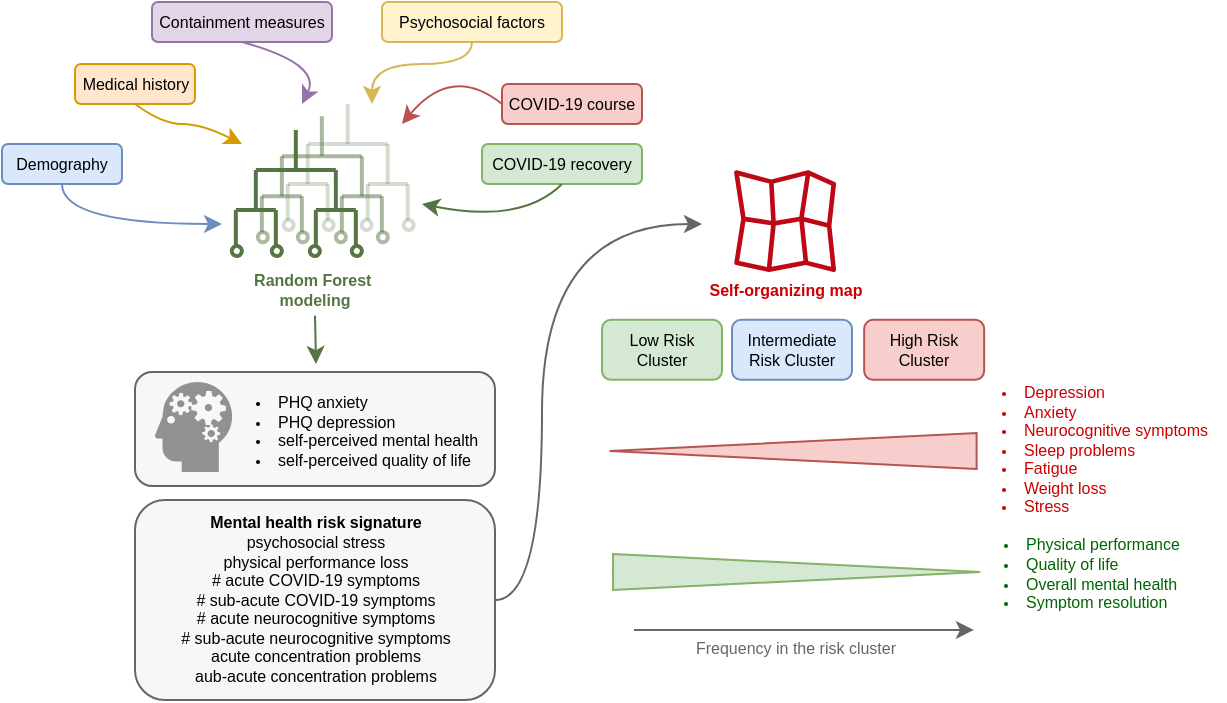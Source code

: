<mxfile version="16.4.0" type="device"><diagram id="_gfZEdfz0mbNM9c1ulzt" name="Page-1"><mxGraphModel dx="630" dy="494" grid="1" gridSize="10" guides="1" tooltips="1" connect="1" arrows="1" fold="1" page="1" pageScale="1" pageWidth="690" pageHeight="980" math="0" shadow="0"><root><mxCell id="0"/><mxCell id="1" parent="0"/><mxCell id="P1rOW_IP2DXqnvc5ZfNN-5" value="Demography" style="rounded=1;whiteSpace=wrap;html=1;fontSize=8;fillColor=#dae8fc;strokeColor=#6c8ebf;" parent="1" vertex="1"><mxGeometry x="45" y="80" width="60" height="20" as="geometry"/></mxCell><mxCell id="P1rOW_IP2DXqnvc5ZfNN-6" value="Medical history" style="rounded=1;whiteSpace=wrap;html=1;fontSize=8;fillColor=#ffe6cc;strokeColor=#d79b00;" parent="1" vertex="1"><mxGeometry x="81.5" y="40" width="60" height="20" as="geometry"/></mxCell><mxCell id="P1rOW_IP2DXqnvc5ZfNN-7" value="COVID-19 course" style="rounded=1;whiteSpace=wrap;html=1;fontSize=8;fillColor=#f8cecc;strokeColor=#b85450;" parent="1" vertex="1"><mxGeometry x="295" y="50" width="70" height="20" as="geometry"/></mxCell><mxCell id="P1rOW_IP2DXqnvc5ZfNN-8" value="COVID-19 recovery" style="rounded=1;whiteSpace=wrap;html=1;fontSize=8;fillColor=#d5e8d4;strokeColor=#82b366;" parent="1" vertex="1"><mxGeometry x="285" y="80" width="80" height="20" as="geometry"/></mxCell><mxCell id="P1rOW_IP2DXqnvc5ZfNN-64" value="" style="endArrow=none;html=1;rounded=0;fontSize=8;fontColor=#000000;strokeColor=#d79b00;curved=1;entryX=0.5;entryY=1;entryDx=0;entryDy=0;fillColor=#ffe6cc;endFill=0;startArrow=classic;startFill=1;" parent="1" target="P1rOW_IP2DXqnvc5ZfNN-6" edge="1"><mxGeometry width="50" height="50" relative="1" as="geometry"><mxPoint x="165" y="80" as="sourcePoint"/><mxPoint x="215" y="130" as="targetPoint"/><Array as="points"><mxPoint x="145" y="70"/><mxPoint x="125" y="70"/></Array></mxGeometry></mxCell><mxCell id="P1rOW_IP2DXqnvc5ZfNN-65" value="" style="endArrow=none;html=1;rounded=0;fontSize=8;fontColor=#000000;strokeColor=#b85450;curved=1;entryX=0;entryY=0.5;entryDx=0;entryDy=0;fillColor=#f8cecc;endFill=0;startArrow=classic;startFill=1;" parent="1" target="P1rOW_IP2DXqnvc5ZfNN-7" edge="1"><mxGeometry width="50" height="50" relative="1" as="geometry"><mxPoint x="245" y="70" as="sourcePoint"/><mxPoint x="215" y="130" as="targetPoint"/><Array as="points"><mxPoint x="270" y="40"/></Array></mxGeometry></mxCell><mxCell id="P1rOW_IP2DXqnvc5ZfNN-66" value="" style="endArrow=none;html=1;rounded=0;fontSize=8;fontColor=#000000;strokeColor=#557543;curved=1;startArrow=classic;startFill=1;entryX=0.5;entryY=1;entryDx=0;entryDy=0;" parent="1" target="P1rOW_IP2DXqnvc5ZfNN-8" edge="1"><mxGeometry width="50" height="50" relative="1" as="geometry"><mxPoint x="255" y="110" as="sourcePoint"/><mxPoint x="305" y="110" as="targetPoint"/><Array as="points"><mxPoint x="305" y="120"/></Array></mxGeometry></mxCell><mxCell id="P1rOW_IP2DXqnvc5ZfNN-67" value="Random Forest&amp;nbsp; modeling" style="text;html=1;strokeColor=none;fillColor=none;align=center;verticalAlign=middle;whiteSpace=wrap;rounded=0;shadow=0;sketch=0;fontSize=8;fontColor=#557543;fontStyle=1" parent="1" vertex="1"><mxGeometry x="168" y="137.92" width="67" height="30" as="geometry"/></mxCell><mxCell id="P1rOW_IP2DXqnvc5ZfNN-71" value="" style="group" parent="1" vertex="1" connectable="0"><mxGeometry x="111.5" y="191" width="180" height="68" as="geometry"/></mxCell><mxCell id="P1rOW_IP2DXqnvc5ZfNN-70" value="" style="rounded=1;whiteSpace=wrap;html=1;shadow=0;sketch=0;fontSize=8;fontColor=#000000;strokeColor=#666666;fillColor=#F7F7F7;" parent="P1rOW_IP2DXqnvc5ZfNN-71" vertex="1"><mxGeometry y="3" width="180" height="57" as="geometry"/></mxCell><mxCell id="P1rOW_IP2DXqnvc5ZfNN-68" value="" style="shape=mxgraph.signs.healthcare.mental_health;html=1;pointerEvents=1;fillColor=#919191;strokeColor=none;verticalLabelPosition=bottom;verticalAlign=top;align=center;shadow=0;sketch=0;fontSize=8;fontColor=#557543;aspect=fixed;" parent="P1rOW_IP2DXqnvc5ZfNN-71" vertex="1"><mxGeometry x="10" y="8" width="38.57" height="45" as="geometry"/></mxCell><mxCell id="P1rOW_IP2DXqnvc5ZfNN-69" value="&lt;div&gt;&lt;br&gt;&lt;/div&gt;&lt;ul&gt;&lt;li&gt;&lt;span&gt;PHQ anxiety&lt;/span&gt;&lt;/li&gt;&lt;li&gt;&lt;span&gt;PHQ depression&lt;/span&gt;&lt;/li&gt;&lt;li&gt;&lt;span&gt;self-perceived mental health&lt;/span&gt;&lt;/li&gt;&lt;li&gt;&lt;span&gt;self-perceived quality of life&lt;/span&gt;&lt;/li&gt;&lt;/ul&gt;" style="text;html=1;strokeColor=none;fillColor=none;align=left;verticalAlign=middle;whiteSpace=wrap;rounded=0;shadow=0;sketch=0;fontSize=8;fontColor=#000000;" parent="P1rOW_IP2DXqnvc5ZfNN-71" vertex="1"><mxGeometry x="29" y="4" width="150" height="47" as="geometry"/></mxCell><mxCell id="P1rOW_IP2DXqnvc5ZfNN-72" value="" style="endArrow=none;html=1;rounded=0;fontSize=8;fontColor=#000000;strokeColor=#6c8ebf;curved=1;entryX=0.5;entryY=1;entryDx=0;entryDy=0;fillColor=#dae8fc;endFill=0;startArrow=classic;startFill=1;" parent="1" target="P1rOW_IP2DXqnvc5ZfNN-5" edge="1"><mxGeometry width="50" height="50" relative="1" as="geometry"><mxPoint x="155" y="120" as="sourcePoint"/><mxPoint x="215" y="60" as="targetPoint"/><Array as="points"><mxPoint x="75" y="120"/></Array></mxGeometry></mxCell><mxCell id="P1rOW_IP2DXqnvc5ZfNN-73" value="" style="endArrow=classic;html=1;rounded=0;fontSize=8;fontColor=#000000;strokeColor=#557543;curved=1;exitX=0.5;exitY=1;exitDx=0;exitDy=0;" parent="1" edge="1"><mxGeometry width="50" height="50" relative="1" as="geometry"><mxPoint x="201.5" y="165.92" as="sourcePoint"/><mxPoint x="202" y="190" as="targetPoint"/></mxGeometry></mxCell><mxCell id="P1rOW_IP2DXqnvc5ZfNN-91" style="edgeStyle=orthogonalEdgeStyle;curved=1;rounded=0;comic=0;jumpStyle=sharp;orthogonalLoop=1;jettySize=auto;html=1;shadow=0;fontSize=8;fontColor=#CC0000;startArrow=none;startFill=0;endArrow=classic;endFill=1;strokeColor=#666666;strokeWidth=1;" parent="1" source="P1rOW_IP2DXqnvc5ZfNN-74" edge="1"><mxGeometry relative="1" as="geometry"><mxPoint x="395" y="120" as="targetPoint"/><Array as="points"><mxPoint x="315" y="308"/><mxPoint x="315" y="120"/></Array></mxGeometry></mxCell><mxCell id="P1rOW_IP2DXqnvc5ZfNN-74" value="&lt;b&gt;Mental health risk signature&lt;/b&gt;&lt;br&gt;psychosocial stress&lt;br&gt;physical performance loss&lt;br&gt;# acute COVID-19 symptoms&lt;br&gt;# sub-acute COVID-19 symptoms&lt;br&gt;# acute neurocognitive symptoms&lt;br&gt;# sub-acute neurocognitive symptoms&lt;br&gt;acute concentration problems&lt;br&gt;aub-acute concentration problems" style="rounded=1;whiteSpace=wrap;html=1;shadow=0;sketch=0;fontSize=8;fontColor=#000000;strokeColor=#666666;fillColor=#F7F7F7;" parent="1" vertex="1"><mxGeometry x="111.5" y="258" width="180" height="100" as="geometry"/></mxCell><mxCell id="P1rOW_IP2DXqnvc5ZfNN-76" value="Containment measures" style="rounded=1;whiteSpace=wrap;html=1;fontSize=8;fillColor=#e1d5e7;strokeColor=#9673a6;" parent="1" vertex="1"><mxGeometry x="120" y="9" width="90" height="20" as="geometry"/></mxCell><mxCell id="P1rOW_IP2DXqnvc5ZfNN-77" value="" style="endArrow=none;html=1;rounded=0;fontSize=8;fontColor=#000000;strokeColor=#9673a6;curved=1;entryX=0.5;entryY=1;entryDx=0;entryDy=0;fillColor=#e1d5e7;endFill=0;startArrow=classic;startFill=1;" parent="1" target="P1rOW_IP2DXqnvc5ZfNN-76" edge="1"><mxGeometry width="50" height="50" relative="1" as="geometry"><mxPoint x="195" y="60" as="sourcePoint"/><mxPoint x="215" y="30" as="targetPoint"/><Array as="points"><mxPoint x="205" y="40"/></Array></mxGeometry></mxCell><mxCell id="P1rOW_IP2DXqnvc5ZfNN-86" value="" style="group;strokeWidth=2;" parent="1" vertex="1" connectable="0"><mxGeometry x="159.005" y="60" width="92.75" height="76.915" as="geometry"/></mxCell><mxCell id="P1rOW_IP2DXqnvc5ZfNN-28" value="" style="group;strokeWidth=2;snapToPoint=1;comic=0;backgroundOutline=0;fixDash=1;" parent="P1rOW_IP2DXqnvc5ZfNN-86" vertex="1" connectable="0"><mxGeometry y="13" width="87.75" height="63.915" as="geometry"/></mxCell><mxCell id="P1rOW_IP2DXqnvc5ZfNN-12" value="" style="endArrow=none;html=1;rounded=0;fontSize=8;fontColor=#000000;fillColor=#d5e8d4;strokeColor=#557543;strokeWidth=2;snapToPoint=1;comic=0;backgroundOutline=0;fixDash=1;" parent="P1rOW_IP2DXqnvc5ZfNN-28" edge="1"><mxGeometry width="50" height="50" relative="1" as="geometry"><mxPoint x="12.915" y="20" as="sourcePoint"/><mxPoint x="52.915" y="20" as="targetPoint"/></mxGeometry></mxCell><mxCell id="P1rOW_IP2DXqnvc5ZfNN-13" value="" style="endArrow=none;html=1;rounded=0;fontSize=8;fontColor=#000000;fillColor=#d5e8d4;strokeColor=#557543;strokeWidth=2;snapToPoint=1;comic=0;backgroundOutline=0;fixDash=1;jumpStyle=sharp;" parent="P1rOW_IP2DXqnvc5ZfNN-28" edge="1"><mxGeometry width="50" height="50" relative="1" as="geometry"><mxPoint x="52.915" y="40" as="sourcePoint"/><mxPoint x="52.915" y="20" as="targetPoint"/></mxGeometry></mxCell><mxCell id="P1rOW_IP2DXqnvc5ZfNN-14" value="" style="endArrow=none;html=1;rounded=0;fontSize=8;fontColor=#000000;fillColor=#d5e8d4;strokeColor=#557543;strokeWidth=2;snapToPoint=1;comic=0;backgroundOutline=0;fixDash=1;" parent="P1rOW_IP2DXqnvc5ZfNN-28" edge="1"><mxGeometry width="50" height="50" relative="1" as="geometry"><mxPoint x="12.915" y="40" as="sourcePoint"/><mxPoint x="12.915" y="20" as="targetPoint"/></mxGeometry></mxCell><mxCell id="P1rOW_IP2DXqnvc5ZfNN-15" value="" style="endArrow=none;html=1;rounded=0;fontSize=8;fontColor=#000000;fillColor=#d5e8d4;strokeColor=#557543;strokeWidth=2;snapToPoint=1;comic=0;backgroundOutline=0;fixDash=1;" parent="P1rOW_IP2DXqnvc5ZfNN-28" edge="1"><mxGeometry width="50" height="50" relative="1" as="geometry"><mxPoint x="2.915" y="40" as="sourcePoint"/><mxPoint x="22.915" y="40" as="targetPoint"/></mxGeometry></mxCell><mxCell id="P1rOW_IP2DXqnvc5ZfNN-16" value="" style="endArrow=none;html=1;rounded=0;fontSize=8;fontColor=#000000;fillColor=#d5e8d4;strokeColor=#557543;strokeWidth=2;snapToPoint=1;comic=0;backgroundOutline=0;fixDash=1;" parent="P1rOW_IP2DXqnvc5ZfNN-28" edge="1"><mxGeometry width="50" height="50" relative="1" as="geometry"><mxPoint x="62.915" y="40" as="sourcePoint"/><mxPoint x="42.915" y="40" as="targetPoint"/></mxGeometry></mxCell><mxCell id="P1rOW_IP2DXqnvc5ZfNN-17" value="" style="endArrow=none;html=1;rounded=0;fontSize=8;fontColor=#000000;fillColor=#d5e8d4;strokeColor=#557543;strokeWidth=2;snapToPoint=1;comic=0;backgroundOutline=0;fixDash=1;" parent="P1rOW_IP2DXqnvc5ZfNN-28" edge="1"><mxGeometry width="50" height="50" relative="1" as="geometry"><mxPoint x="2.915" y="60" as="sourcePoint"/><mxPoint x="2.915" y="40" as="targetPoint"/></mxGeometry></mxCell><mxCell id="P1rOW_IP2DXqnvc5ZfNN-18" value="" style="endArrow=none;html=1;rounded=0;fontSize=8;fontColor=#000000;fillColor=#d5e8d4;strokeColor=#557543;strokeWidth=2;snapToPoint=1;comic=0;backgroundOutline=0;fixDash=1;" parent="P1rOW_IP2DXqnvc5ZfNN-28" edge="1"><mxGeometry width="50" height="50" relative="1" as="geometry"><mxPoint x="22.915" y="60" as="sourcePoint"/><mxPoint x="22.915" y="40" as="targetPoint"/></mxGeometry></mxCell><mxCell id="P1rOW_IP2DXqnvc5ZfNN-20" value="" style="endArrow=none;html=1;rounded=0;fontSize=8;fontColor=#000000;fillColor=#d5e8d4;strokeColor=#557543;strokeWidth=2;snapToPoint=1;comic=0;backgroundOutline=0;fixDash=1;" parent="P1rOW_IP2DXqnvc5ZfNN-28" edge="1"><mxGeometry width="50" height="50" relative="1" as="geometry"><mxPoint x="42.915" y="60" as="sourcePoint"/><mxPoint x="42.915" y="40" as="targetPoint"/></mxGeometry></mxCell><mxCell id="P1rOW_IP2DXqnvc5ZfNN-21" value="" style="endArrow=none;html=1;rounded=0;fontSize=8;fontColor=#000000;fillColor=#d5e8d4;strokeColor=#557543;strokeWidth=2;snapToPoint=1;comic=0;backgroundOutline=0;fixDash=1;" parent="P1rOW_IP2DXqnvc5ZfNN-28" edge="1"><mxGeometry width="50" height="50" relative="1" as="geometry"><mxPoint x="62.915" y="60" as="sourcePoint"/><mxPoint x="62.915" y="40" as="targetPoint"/></mxGeometry></mxCell><mxCell id="P1rOW_IP2DXqnvc5ZfNN-22" value="" style="endArrow=none;html=1;rounded=0;fontSize=8;fontColor=#000000;fillColor=#d5e8d4;strokeColor=#557543;strokeWidth=2;snapToPoint=1;comic=0;backgroundOutline=0;fixDash=1;" parent="P1rOW_IP2DXqnvc5ZfNN-28" edge="1"><mxGeometry width="50" height="50" relative="1" as="geometry"><mxPoint x="32.915" as="sourcePoint"/><mxPoint x="32.915" y="20" as="targetPoint"/></mxGeometry></mxCell><mxCell id="P1rOW_IP2DXqnvc5ZfNN-23" value="" style="ellipse;whiteSpace=wrap;html=1;aspect=fixed;fontSize=8;fillColor=#FFFFFF;rotation=120;strokeColor=#557543;strokeWidth=2;snapToPoint=1;comic=0;backgroundOutline=0;fixDash=1;" parent="P1rOW_IP2DXqnvc5ZfNN-28" vertex="1"><mxGeometry x="0.915" y="58" width="5" height="5" as="geometry"/></mxCell><mxCell id="P1rOW_IP2DXqnvc5ZfNN-25" value="" style="ellipse;whiteSpace=wrap;html=1;aspect=fixed;fontSize=8;fillColor=#FFFFFF;rotation=120;strokeColor=#557543;strokeWidth=2;snapToPoint=1;comic=0;backgroundOutline=0;fixDash=1;" parent="P1rOW_IP2DXqnvc5ZfNN-28" vertex="1"><mxGeometry x="20.915" y="58" width="5" height="5" as="geometry"/></mxCell><mxCell id="P1rOW_IP2DXqnvc5ZfNN-26" value="" style="ellipse;whiteSpace=wrap;html=1;aspect=fixed;fontSize=8;fillColor=#FFFFFF;rotation=120;strokeColor=#557543;strokeWidth=2;snapToPoint=1;comic=0;backgroundOutline=0;fixDash=1;" parent="P1rOW_IP2DXqnvc5ZfNN-28" vertex="1"><mxGeometry x="39.915" y="58" width="5" height="5" as="geometry"/></mxCell><mxCell id="P1rOW_IP2DXqnvc5ZfNN-27" value="" style="ellipse;whiteSpace=wrap;html=1;aspect=fixed;fontSize=8;fillColor=#FFFFFF;rotation=120;strokeColor=#557543;strokeWidth=2;snapToPoint=1;comic=0;backgroundOutline=0;fixDash=1;" parent="P1rOW_IP2DXqnvc5ZfNN-28" vertex="1"><mxGeometry x="60.915" y="58" width="5" height="5" as="geometry"/></mxCell><mxCell id="P1rOW_IP2DXqnvc5ZfNN-29" value="" style="group;strokeOpacity=50;fillOpacity=50;shadow=0;sketch=0;strokeWidth=2;snapToPoint=1;comic=0;backgroundOutline=0;fixDash=1;" parent="P1rOW_IP2DXqnvc5ZfNN-28" vertex="1" connectable="0"><mxGeometry x="13.0" y="-6.92" width="66.83" height="63.915" as="geometry"/></mxCell><mxCell id="P1rOW_IP2DXqnvc5ZfNN-30" value="" style="endArrow=none;html=1;rounded=0;fontSize=8;fontColor=#000000;fillColor=#d5e8d4;strokeColor=#557543;strokeOpacity=50;strokeWidth=2;snapToPoint=1;comic=0;backgroundOutline=0;fixDash=1;" parent="P1rOW_IP2DXqnvc5ZfNN-29" edge="1"><mxGeometry width="50" height="50" relative="1" as="geometry"><mxPoint x="12.915" y="20" as="sourcePoint"/><mxPoint x="52.915" y="20" as="targetPoint"/></mxGeometry></mxCell><mxCell id="P1rOW_IP2DXqnvc5ZfNN-31" value="" style="endArrow=none;html=1;rounded=0;fontSize=8;fontColor=#000000;fillColor=#d5e8d4;strokeColor=#557543;strokeOpacity=50;strokeWidth=2;snapToPoint=1;comic=0;backgroundOutline=0;fixDash=1;" parent="P1rOW_IP2DXqnvc5ZfNN-29" edge="1"><mxGeometry width="50" height="50" relative="1" as="geometry"><mxPoint x="52.915" y="40" as="sourcePoint"/><mxPoint x="52.915" y="20" as="targetPoint"/></mxGeometry></mxCell><mxCell id="P1rOW_IP2DXqnvc5ZfNN-32" value="" style="endArrow=none;html=1;rounded=0;fontSize=8;fontColor=#000000;fillColor=#d5e8d4;strokeColor=#557543;strokeOpacity=50;strokeWidth=2;snapToPoint=1;comic=0;backgroundOutline=0;fixDash=1;" parent="P1rOW_IP2DXqnvc5ZfNN-29" edge="1"><mxGeometry width="50" height="50" relative="1" as="geometry"><mxPoint x="12.915" y="40" as="sourcePoint"/><mxPoint x="12.915" y="20" as="targetPoint"/></mxGeometry></mxCell><mxCell id="P1rOW_IP2DXqnvc5ZfNN-33" value="" style="endArrow=none;html=1;rounded=0;fontSize=8;fontColor=#000000;fillColor=#d5e8d4;strokeColor=#557543;strokeOpacity=50;strokeWidth=2;snapToPoint=1;comic=0;backgroundOutline=0;fixDash=1;" parent="P1rOW_IP2DXqnvc5ZfNN-29" edge="1"><mxGeometry width="50" height="50" relative="1" as="geometry"><mxPoint x="2.915" y="40" as="sourcePoint"/><mxPoint x="22.915" y="40" as="targetPoint"/></mxGeometry></mxCell><mxCell id="P1rOW_IP2DXqnvc5ZfNN-34" value="" style="endArrow=none;html=1;rounded=0;fontSize=8;fontColor=#000000;fillColor=#d5e8d4;strokeColor=#557543;strokeOpacity=50;strokeWidth=2;snapToPoint=1;comic=0;backgroundOutline=0;fixDash=1;" parent="P1rOW_IP2DXqnvc5ZfNN-29" edge="1"><mxGeometry width="50" height="50" relative="1" as="geometry"><mxPoint x="62.915" y="40" as="sourcePoint"/><mxPoint x="42.915" y="40" as="targetPoint"/></mxGeometry></mxCell><mxCell id="P1rOW_IP2DXqnvc5ZfNN-35" value="" style="endArrow=none;html=1;rounded=0;fontSize=8;fontColor=#000000;fillColor=#d5e8d4;strokeColor=#557543;strokeOpacity=50;strokeWidth=2;snapToPoint=1;comic=0;backgroundOutline=0;fixDash=1;" parent="P1rOW_IP2DXqnvc5ZfNN-29" edge="1"><mxGeometry width="50" height="50" relative="1" as="geometry"><mxPoint x="2.915" y="60" as="sourcePoint"/><mxPoint x="2.915" y="40" as="targetPoint"/></mxGeometry></mxCell><mxCell id="P1rOW_IP2DXqnvc5ZfNN-36" value="" style="endArrow=none;html=1;rounded=0;fontSize=8;fontColor=#000000;fillColor=#d5e8d4;strokeColor=#557543;strokeOpacity=50;strokeWidth=2;snapToPoint=1;comic=0;backgroundOutline=0;fixDash=1;" parent="P1rOW_IP2DXqnvc5ZfNN-29" edge="1"><mxGeometry width="50" height="50" relative="1" as="geometry"><mxPoint x="22.915" y="60" as="sourcePoint"/><mxPoint x="22.915" y="40" as="targetPoint"/></mxGeometry></mxCell><mxCell id="P1rOW_IP2DXqnvc5ZfNN-37" value="" style="endArrow=none;html=1;rounded=0;fontSize=8;fontColor=#000000;fillColor=#d5e8d4;strokeColor=#557543;strokeOpacity=50;strokeWidth=2;snapToPoint=1;comic=0;backgroundOutline=0;fixDash=1;" parent="P1rOW_IP2DXqnvc5ZfNN-29" edge="1"><mxGeometry width="50" height="50" relative="1" as="geometry"><mxPoint x="42.915" y="60" as="sourcePoint"/><mxPoint x="42.915" y="40" as="targetPoint"/></mxGeometry></mxCell><mxCell id="P1rOW_IP2DXqnvc5ZfNN-38" value="" style="endArrow=none;html=1;rounded=0;fontSize=8;fontColor=#000000;fillColor=#d5e8d4;strokeColor=#557543;strokeOpacity=50;strokeWidth=2;snapToPoint=1;comic=0;backgroundOutline=0;fixDash=1;" parent="P1rOW_IP2DXqnvc5ZfNN-29" edge="1"><mxGeometry width="50" height="50" relative="1" as="geometry"><mxPoint x="62.915" y="60" as="sourcePoint"/><mxPoint x="62.915" y="40" as="targetPoint"/></mxGeometry></mxCell><mxCell id="P1rOW_IP2DXqnvc5ZfNN-39" value="" style="endArrow=none;html=1;rounded=0;fontSize=8;fontColor=#000000;fillColor=#d5e8d4;strokeColor=#557543;strokeOpacity=50;strokeWidth=2;snapToPoint=1;comic=0;backgroundOutline=0;fixDash=1;" parent="P1rOW_IP2DXqnvc5ZfNN-29" edge="1"><mxGeometry width="50" height="50" relative="1" as="geometry"><mxPoint x="32.915" as="sourcePoint"/><mxPoint x="32.915" y="20" as="targetPoint"/></mxGeometry></mxCell><mxCell id="P1rOW_IP2DXqnvc5ZfNN-40" value="" style="ellipse;whiteSpace=wrap;html=1;aspect=fixed;fontSize=8;fillColor=#FFFFFF;rotation=120;strokeColor=#557543;strokeOpacity=50;strokeWidth=2;snapToPoint=1;comic=0;backgroundOutline=0;fixDash=1;" parent="P1rOW_IP2DXqnvc5ZfNN-29" vertex="1"><mxGeometry x="0.915" y="58" width="5" height="5" as="geometry"/></mxCell><mxCell id="P1rOW_IP2DXqnvc5ZfNN-41" value="" style="ellipse;whiteSpace=wrap;html=1;aspect=fixed;fontSize=8;fillColor=#FFFFFF;rotation=120;strokeColor=#557543;strokeOpacity=50;strokeWidth=2;snapToPoint=1;comic=0;backgroundOutline=0;fixDash=1;" parent="P1rOW_IP2DXqnvc5ZfNN-29" vertex="1"><mxGeometry x="20.915" y="58" width="5" height="5" as="geometry"/></mxCell><mxCell id="P1rOW_IP2DXqnvc5ZfNN-42" value="" style="ellipse;whiteSpace=wrap;html=1;aspect=fixed;fontSize=8;fillColor=#FFFFFF;rotation=120;strokeColor=#557543;strokeOpacity=50;strokeWidth=2;snapToPoint=1;comic=0;backgroundOutline=0;fixDash=1;" parent="P1rOW_IP2DXqnvc5ZfNN-29" vertex="1"><mxGeometry x="39.915" y="58" width="5" height="5" as="geometry"/></mxCell><mxCell id="P1rOW_IP2DXqnvc5ZfNN-43" value="" style="ellipse;whiteSpace=wrap;html=1;aspect=fixed;fontSize=8;fillColor=#FFFFFF;rotation=120;strokeColor=#557543;strokeOpacity=50;strokeWidth=2;snapToPoint=1;comic=0;backgroundOutline=0;fixDash=1;" parent="P1rOW_IP2DXqnvc5ZfNN-29" vertex="1"><mxGeometry x="60.915" y="58" width="5" height="5" as="geometry"/></mxCell><mxCell id="P1rOW_IP2DXqnvc5ZfNN-46" value="" style="group;strokeOpacity=25;fillOpacity=50;shadow=0;sketch=0;strokeWidth=2;snapToPoint=1;comic=0;backgroundOutline=0;fixDash=1;" parent="P1rOW_IP2DXqnvc5ZfNN-86" vertex="1" connectable="0"><mxGeometry x="25.92" width="66.83" height="63.915" as="geometry"/></mxCell><mxCell id="P1rOW_IP2DXqnvc5ZfNN-47" value="" style="endArrow=none;html=1;rounded=0;fontSize=8;fontColor=#000000;fillColor=#d5e8d4;strokeColor=#557543;strokeOpacity=25;strokeWidth=2;snapToPoint=1;comic=0;backgroundOutline=0;fixDash=1;" parent="P1rOW_IP2DXqnvc5ZfNN-46" edge="1"><mxGeometry width="50" height="50" relative="1" as="geometry"><mxPoint x="12.915" y="20" as="sourcePoint"/><mxPoint x="52.915" y="20" as="targetPoint"/></mxGeometry></mxCell><mxCell id="P1rOW_IP2DXqnvc5ZfNN-48" value="" style="endArrow=none;html=1;rounded=0;fontSize=8;fontColor=#000000;fillColor=#d5e8d4;strokeColor=#557543;strokeOpacity=25;strokeWidth=2;snapToPoint=1;comic=0;backgroundOutline=0;fixDash=1;" parent="P1rOW_IP2DXqnvc5ZfNN-46" edge="1"><mxGeometry width="50" height="50" relative="1" as="geometry"><mxPoint x="52.915" y="40" as="sourcePoint"/><mxPoint x="52.915" y="20" as="targetPoint"/></mxGeometry></mxCell><mxCell id="P1rOW_IP2DXqnvc5ZfNN-49" value="" style="endArrow=none;html=1;rounded=0;fontSize=8;fontColor=#000000;fillColor=#d5e8d4;strokeColor=#557543;strokeOpacity=25;strokeWidth=2;snapToPoint=1;comic=0;backgroundOutline=0;fixDash=1;" parent="P1rOW_IP2DXqnvc5ZfNN-46" edge="1"><mxGeometry width="50" height="50" relative="1" as="geometry"><mxPoint x="12.915" y="40" as="sourcePoint"/><mxPoint x="12.915" y="20" as="targetPoint"/></mxGeometry></mxCell><mxCell id="P1rOW_IP2DXqnvc5ZfNN-50" value="" style="endArrow=none;html=1;rounded=0;fontSize=8;fontColor=#000000;fillColor=#d5e8d4;strokeColor=#557543;strokeOpacity=25;strokeWidth=2;snapToPoint=1;comic=0;backgroundOutline=0;fixDash=1;" parent="P1rOW_IP2DXqnvc5ZfNN-46" edge="1"><mxGeometry width="50" height="50" relative="1" as="geometry"><mxPoint x="2.915" y="40" as="sourcePoint"/><mxPoint x="22.915" y="40" as="targetPoint"/></mxGeometry></mxCell><mxCell id="P1rOW_IP2DXqnvc5ZfNN-51" value="" style="endArrow=none;html=1;rounded=0;fontSize=8;fontColor=#000000;fillColor=#d5e8d4;strokeColor=#557543;strokeOpacity=25;strokeWidth=2;snapToPoint=1;comic=0;backgroundOutline=0;fixDash=1;" parent="P1rOW_IP2DXqnvc5ZfNN-46" edge="1"><mxGeometry width="50" height="50" relative="1" as="geometry"><mxPoint x="62.915" y="40" as="sourcePoint"/><mxPoint x="42.915" y="40" as="targetPoint"/></mxGeometry></mxCell><mxCell id="P1rOW_IP2DXqnvc5ZfNN-52" value="" style="endArrow=none;html=1;rounded=0;fontSize=8;fontColor=#000000;fillColor=#d5e8d4;strokeColor=#557543;strokeOpacity=25;strokeWidth=2;snapToPoint=1;comic=0;backgroundOutline=0;fixDash=1;" parent="P1rOW_IP2DXqnvc5ZfNN-46" edge="1"><mxGeometry width="50" height="50" relative="1" as="geometry"><mxPoint x="2.915" y="60" as="sourcePoint"/><mxPoint x="2.915" y="40" as="targetPoint"/></mxGeometry></mxCell><mxCell id="P1rOW_IP2DXqnvc5ZfNN-53" value="" style="endArrow=none;html=1;rounded=0;fontSize=8;fontColor=#000000;fillColor=#d5e8d4;strokeColor=#557543;strokeOpacity=25;strokeWidth=2;snapToPoint=1;comic=0;backgroundOutline=0;fixDash=1;" parent="P1rOW_IP2DXqnvc5ZfNN-46" edge="1"><mxGeometry width="50" height="50" relative="1" as="geometry"><mxPoint x="22.915" y="60" as="sourcePoint"/><mxPoint x="22.915" y="40" as="targetPoint"/></mxGeometry></mxCell><mxCell id="P1rOW_IP2DXqnvc5ZfNN-54" value="" style="endArrow=none;html=1;rounded=0;fontSize=8;fontColor=#000000;fillColor=#d5e8d4;strokeColor=#557543;strokeOpacity=25;strokeWidth=2;snapToPoint=1;comic=0;backgroundOutline=0;fixDash=1;" parent="P1rOW_IP2DXqnvc5ZfNN-46" edge="1"><mxGeometry width="50" height="50" relative="1" as="geometry"><mxPoint x="42.915" y="60" as="sourcePoint"/><mxPoint x="42.915" y="40" as="targetPoint"/></mxGeometry></mxCell><mxCell id="P1rOW_IP2DXqnvc5ZfNN-55" value="" style="endArrow=none;html=1;rounded=0;fontSize=8;fontColor=#000000;fillColor=#d5e8d4;strokeColor=#557543;strokeOpacity=25;strokeWidth=2;snapToPoint=1;comic=0;backgroundOutline=0;fixDash=1;" parent="P1rOW_IP2DXqnvc5ZfNN-46" edge="1"><mxGeometry width="50" height="50" relative="1" as="geometry"><mxPoint x="62.915" y="60" as="sourcePoint"/><mxPoint x="62.915" y="40" as="targetPoint"/></mxGeometry></mxCell><mxCell id="P1rOW_IP2DXqnvc5ZfNN-56" value="" style="endArrow=none;html=1;rounded=0;fontSize=8;fontColor=#000000;fillColor=#d5e8d4;strokeColor=#557543;strokeOpacity=25;strokeWidth=2;snapToPoint=1;comic=0;backgroundOutline=0;fixDash=1;" parent="P1rOW_IP2DXqnvc5ZfNN-46" edge="1"><mxGeometry width="50" height="50" relative="1" as="geometry"><mxPoint x="32.915" as="sourcePoint"/><mxPoint x="32.915" y="20" as="targetPoint"/></mxGeometry></mxCell><mxCell id="P1rOW_IP2DXqnvc5ZfNN-57" value="" style="ellipse;whiteSpace=wrap;html=1;aspect=fixed;fontSize=8;fillColor=#FFFFFF;rotation=120;strokeColor=#557543;strokeOpacity=25;strokeWidth=2;snapToPoint=1;comic=0;backgroundOutline=0;fixDash=1;" parent="P1rOW_IP2DXqnvc5ZfNN-46" vertex="1"><mxGeometry x="0.915" y="58" width="5" height="5" as="geometry"/></mxCell><mxCell id="P1rOW_IP2DXqnvc5ZfNN-58" value="" style="ellipse;whiteSpace=wrap;html=1;aspect=fixed;fontSize=8;fillColor=#FFFFFF;rotation=120;strokeColor=#557543;strokeOpacity=25;strokeWidth=2;snapToPoint=1;comic=0;backgroundOutline=0;fixDash=1;" parent="P1rOW_IP2DXqnvc5ZfNN-46" vertex="1"><mxGeometry x="20.915" y="58" width="5" height="5" as="geometry"/></mxCell><mxCell id="P1rOW_IP2DXqnvc5ZfNN-59" value="" style="ellipse;whiteSpace=wrap;html=1;aspect=fixed;fontSize=8;fillColor=#FFFFFF;rotation=120;strokeColor=#557543;strokeOpacity=25;strokeWidth=2;snapToPoint=1;comic=0;backgroundOutline=0;fixDash=1;" parent="P1rOW_IP2DXqnvc5ZfNN-46" vertex="1"><mxGeometry x="39.915" y="58" width="5" height="5" as="geometry"/></mxCell><mxCell id="P1rOW_IP2DXqnvc5ZfNN-60" value="" style="ellipse;whiteSpace=wrap;html=1;aspect=fixed;fontSize=8;fillColor=#FFFFFF;rotation=120;strokeColor=#557543;strokeOpacity=25;strokeWidth=2;snapToPoint=1;comic=0;backgroundOutline=0;fixDash=1;" parent="P1rOW_IP2DXqnvc5ZfNN-46" vertex="1"><mxGeometry x="60.915" y="58" width="5" height="5" as="geometry"/></mxCell><mxCell id="P1rOW_IP2DXqnvc5ZfNN-88" value="" style="sketch=0;outlineConnect=0;fontColor=#232F3E;gradientColor=none;fillColor=#BF0816;strokeColor=none;dashed=0;verticalLabelPosition=bottom;verticalAlign=top;align=center;html=1;fontSize=12;fontStyle=0;aspect=fixed;shape=mxgraph.aws4.location_service_map;shadow=0;" parent="1" vertex="1"><mxGeometry x="411" y="93" width="51.08" height="51.08" as="geometry"/></mxCell><mxCell id="P1rOW_IP2DXqnvc5ZfNN-89" value="Self-organizing map" style="text;html=1;strokeColor=none;fillColor=none;align=center;verticalAlign=middle;whiteSpace=wrap;rounded=0;shadow=0;sketch=0;fontSize=8;fontColor=#CC0000;fontStyle=1" parent="1" vertex="1"><mxGeometry x="396.79" y="137.92" width="79.5" height="30" as="geometry"/></mxCell><mxCell id="P1rOW_IP2DXqnvc5ZfNN-98" value="" style="group" parent="1" vertex="1" connectable="0"><mxGeometry x="345" y="167.92" width="191.08" height="30" as="geometry"/></mxCell><mxCell id="P1rOW_IP2DXqnvc5ZfNN-92" value="Low Risk Cluster" style="rounded=1;whiteSpace=wrap;html=1;shadow=0;sketch=0;fontSize=8;strokeColor=#82b366;strokeWidth=1;fillColor=#d5e8d4;" parent="P1rOW_IP2DXqnvc5ZfNN-98" vertex="1"><mxGeometry width="60" height="30" as="geometry"/></mxCell><mxCell id="P1rOW_IP2DXqnvc5ZfNN-93" value="Intermediate Risk Cluster" style="rounded=1;whiteSpace=wrap;html=1;shadow=0;sketch=0;fontSize=8;strokeColor=#6c8ebf;strokeWidth=1;fillColor=#dae8fc;" parent="P1rOW_IP2DXqnvc5ZfNN-98" vertex="1"><mxGeometry x="65" width="60" height="30" as="geometry"/></mxCell><mxCell id="P1rOW_IP2DXqnvc5ZfNN-94" value="High Risk Cluster" style="rounded=1;whiteSpace=wrap;html=1;shadow=0;sketch=0;fontSize=8;strokeColor=#b85450;strokeWidth=1;fillColor=#f8cecc;" parent="P1rOW_IP2DXqnvc5ZfNN-98" vertex="1"><mxGeometry x="131.08" width="60" height="30" as="geometry"/></mxCell><mxCell id="P1rOW_IP2DXqnvc5ZfNN-99" value="" style="triangle;whiteSpace=wrap;html=1;shadow=0;sketch=0;fontSize=8;strokeColor=#b85450;strokeWidth=1;fillColor=#f8cecc;rotation=180;" parent="1" vertex="1"><mxGeometry x="348.76" y="224.5" width="183.56" height="18" as="geometry"/></mxCell><mxCell id="P1rOW_IP2DXqnvc5ZfNN-100" value="&lt;ul&gt;&lt;li&gt;&lt;font&gt;Depression&lt;/font&gt;&lt;/li&gt;&lt;li&gt;&lt;font&gt;Anxiety&lt;/font&gt;&lt;/li&gt;&lt;li&gt;&lt;font&gt;Neurocognitive symptoms&lt;/font&gt;&lt;/li&gt;&lt;li&gt;Sleep problems&lt;/li&gt;&lt;li&gt;Fatigue&lt;/li&gt;&lt;li&gt;Weight loss&lt;/li&gt;&lt;li&gt;Stress&lt;/li&gt;&lt;/ul&gt;" style="text;html=1;strokeColor=none;fillColor=none;align=left;verticalAlign=middle;whiteSpace=wrap;rounded=0;shadow=0;sketch=0;fontSize=8;fontColor=#CC0000;" parent="1" vertex="1"><mxGeometry x="514" y="200" width="141.08" height="66" as="geometry"/></mxCell><mxCell id="P1rOW_IP2DXqnvc5ZfNN-101" value="" style="triangle;whiteSpace=wrap;html=1;shadow=0;sketch=0;fontSize=8;strokeColor=#82b366;strokeWidth=1;fillColor=#d5e8d4;rotation=0;" parent="1" vertex="1"><mxGeometry x="350.52" y="285" width="183.56" height="18" as="geometry"/></mxCell><mxCell id="P1rOW_IP2DXqnvc5ZfNN-102" value="&lt;ul&gt;&lt;li&gt;Physical performance&lt;/li&gt;&lt;li&gt;Quality of life&lt;/li&gt;&lt;li&gt;Overall mental health&lt;/li&gt;&lt;li&gt;Symptom resolution&lt;/li&gt;&lt;/ul&gt;" style="text;html=1;strokeColor=none;fillColor=none;align=left;verticalAlign=middle;whiteSpace=wrap;rounded=0;shadow=0;sketch=0;fontSize=8;fontColor=#006600;" parent="1" vertex="1"><mxGeometry x="515" y="262" width="141.08" height="66" as="geometry"/></mxCell><mxCell id="P1rOW_IP2DXqnvc5ZfNN-103" value="" style="endArrow=classic;html=1;rounded=0;shadow=0;comic=0;fontSize=8;fontColor=#CC0000;strokeColor=#666666;strokeWidth=1;curved=1;jumpStyle=sharp;entryX=0.113;entryY=1.03;entryDx=0;entryDy=0;entryPerimeter=0;" parent="1" edge="1"><mxGeometry width="50" height="50" relative="1" as="geometry"><mxPoint x="361" y="323" as="sourcePoint"/><mxPoint x="530.942" y="322.98" as="targetPoint"/></mxGeometry></mxCell><mxCell id="P1rOW_IP2DXqnvc5ZfNN-104" value="Frequency in the risk cluster" style="text;html=1;strokeColor=none;fillColor=none;align=center;verticalAlign=middle;whiteSpace=wrap;rounded=0;shadow=0;sketch=0;fontSize=8;fontColor=#666666;" parent="1" vertex="1"><mxGeometry x="385.29" y="317" width="113.71" height="30" as="geometry"/></mxCell><mxCell id="-zGG2e7CFrfDeVNQmdJy-4" style="edgeStyle=orthogonalEdgeStyle;curved=1;rounded=0;orthogonalLoop=1;jettySize=auto;html=1;fillColor=#fff2cc;strokeColor=#d6b656;exitX=0.5;exitY=1;exitDx=0;exitDy=0;" edge="1" parent="1" source="-zGG2e7CFrfDeVNQmdJy-1"><mxGeometry relative="1" as="geometry"><mxPoint x="230" y="60" as="targetPoint"/><Array as="points"><mxPoint x="280" y="40"/><mxPoint x="230" y="40"/></Array></mxGeometry></mxCell><mxCell id="-zGG2e7CFrfDeVNQmdJy-1" value="Psychosocial factors" style="rounded=1;whiteSpace=wrap;html=1;fontSize=8;fillColor=#fff2cc;strokeColor=#d6b656;" vertex="1" parent="1"><mxGeometry x="235" y="9" width="90" height="20" as="geometry"/></mxCell></root></mxGraphModel></diagram></mxfile>